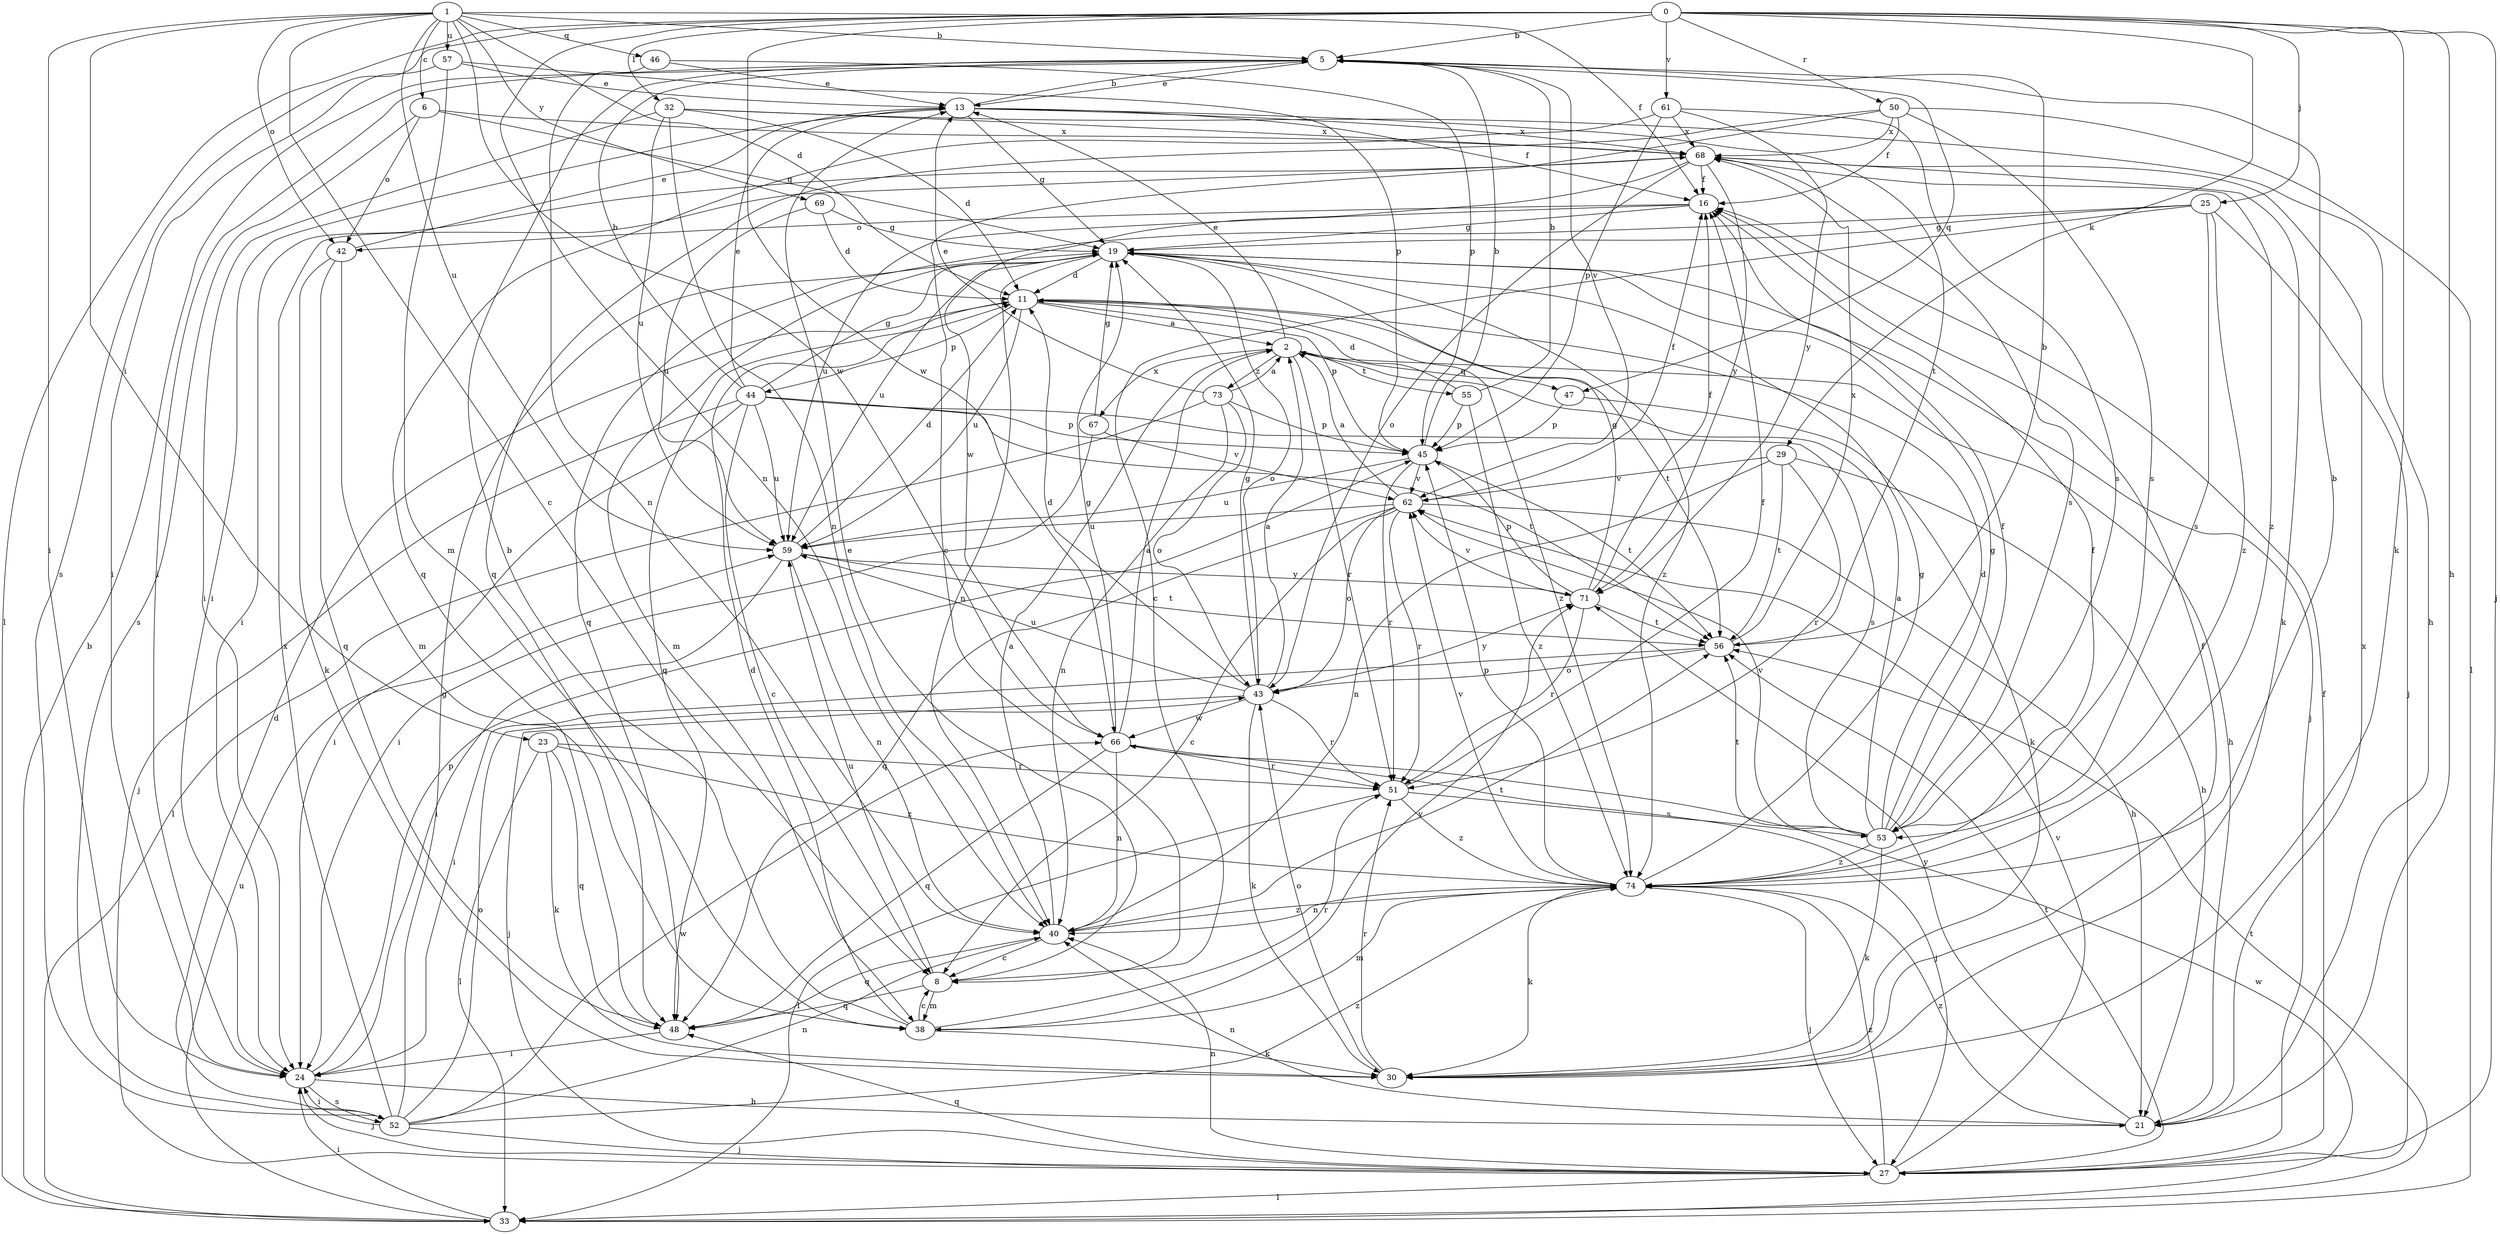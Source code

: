strict digraph  {
0;
1;
2;
5;
6;
8;
11;
13;
16;
19;
21;
23;
24;
25;
27;
29;
30;
32;
33;
38;
40;
42;
43;
44;
45;
46;
47;
48;
50;
51;
52;
53;
55;
56;
57;
59;
61;
62;
66;
67;
68;
69;
71;
73;
74;
0 -> 5  [label=b];
0 -> 21  [label=h];
0 -> 25  [label=j];
0 -> 27  [label=j];
0 -> 29  [label=k];
0 -> 30  [label=k];
0 -> 32  [label=l];
0 -> 33  [label=l];
0 -> 40  [label=n];
0 -> 50  [label=r];
0 -> 52  [label=s];
0 -> 61  [label=v];
0 -> 66  [label=w];
1 -> 5  [label=b];
1 -> 6  [label=c];
1 -> 8  [label=c];
1 -> 11  [label=d];
1 -> 16  [label=f];
1 -> 23  [label=i];
1 -> 24  [label=i];
1 -> 42  [label=o];
1 -> 46  [label=q];
1 -> 57  [label=u];
1 -> 59  [label=u];
1 -> 66  [label=w];
1 -> 69  [label=y];
2 -> 13  [label=e];
2 -> 21  [label=h];
2 -> 47  [label=q];
2 -> 51  [label=r];
2 -> 55  [label=t];
2 -> 67  [label=x];
2 -> 73  [label=z];
5 -> 13  [label=e];
5 -> 24  [label=i];
5 -> 47  [label=q];
5 -> 62  [label=v];
6 -> 19  [label=g];
6 -> 42  [label=o];
6 -> 52  [label=s];
6 -> 68  [label=x];
8 -> 13  [label=e];
8 -> 38  [label=m];
8 -> 48  [label=q];
8 -> 59  [label=u];
11 -> 2  [label=a];
11 -> 44  [label=p];
11 -> 45  [label=p];
11 -> 48  [label=q];
11 -> 56  [label=t];
11 -> 59  [label=u];
11 -> 74  [label=z];
13 -> 5  [label=b];
13 -> 16  [label=f];
13 -> 19  [label=g];
13 -> 24  [label=i];
13 -> 56  [label=t];
13 -> 68  [label=x];
16 -> 19  [label=g];
16 -> 42  [label=o];
16 -> 59  [label=u];
19 -> 11  [label=d];
19 -> 27  [label=j];
19 -> 38  [label=m];
19 -> 40  [label=n];
19 -> 43  [label=o];
19 -> 59  [label=u];
19 -> 74  [label=z];
21 -> 40  [label=n];
21 -> 68  [label=x];
21 -> 71  [label=y];
21 -> 74  [label=z];
23 -> 30  [label=k];
23 -> 33  [label=l];
23 -> 48  [label=q];
23 -> 51  [label=r];
23 -> 74  [label=z];
24 -> 21  [label=h];
24 -> 27  [label=j];
24 -> 45  [label=p];
24 -> 52  [label=s];
25 -> 8  [label=c];
25 -> 19  [label=g];
25 -> 27  [label=j];
25 -> 48  [label=q];
25 -> 53  [label=s];
25 -> 74  [label=z];
27 -> 16  [label=f];
27 -> 33  [label=l];
27 -> 40  [label=n];
27 -> 48  [label=q];
27 -> 56  [label=t];
27 -> 62  [label=v];
27 -> 74  [label=z];
29 -> 21  [label=h];
29 -> 40  [label=n];
29 -> 51  [label=r];
29 -> 56  [label=t];
29 -> 62  [label=v];
30 -> 16  [label=f];
30 -> 43  [label=o];
30 -> 51  [label=r];
32 -> 11  [label=d];
32 -> 21  [label=h];
32 -> 24  [label=i];
32 -> 40  [label=n];
32 -> 59  [label=u];
32 -> 68  [label=x];
33 -> 5  [label=b];
33 -> 24  [label=i];
33 -> 56  [label=t];
33 -> 59  [label=u];
33 -> 66  [label=w];
38 -> 5  [label=b];
38 -> 8  [label=c];
38 -> 11  [label=d];
38 -> 30  [label=k];
38 -> 51  [label=r];
38 -> 71  [label=y];
40 -> 2  [label=a];
40 -> 8  [label=c];
40 -> 48  [label=q];
40 -> 56  [label=t];
40 -> 74  [label=z];
42 -> 13  [label=e];
42 -> 30  [label=k];
42 -> 38  [label=m];
42 -> 48  [label=q];
43 -> 2  [label=a];
43 -> 11  [label=d];
43 -> 19  [label=g];
43 -> 27  [label=j];
43 -> 30  [label=k];
43 -> 51  [label=r];
43 -> 59  [label=u];
43 -> 66  [label=w];
43 -> 71  [label=y];
44 -> 5  [label=b];
44 -> 8  [label=c];
44 -> 13  [label=e];
44 -> 19  [label=g];
44 -> 24  [label=i];
44 -> 27  [label=j];
44 -> 45  [label=p];
44 -> 53  [label=s];
44 -> 56  [label=t];
44 -> 59  [label=u];
45 -> 5  [label=b];
45 -> 51  [label=r];
45 -> 56  [label=t];
45 -> 59  [label=u];
45 -> 62  [label=v];
46 -> 13  [label=e];
46 -> 40  [label=n];
46 -> 45  [label=p];
47 -> 30  [label=k];
47 -> 45  [label=p];
48 -> 24  [label=i];
50 -> 8  [label=c];
50 -> 16  [label=f];
50 -> 33  [label=l];
50 -> 48  [label=q];
50 -> 53  [label=s];
50 -> 68  [label=x];
51 -> 16  [label=f];
51 -> 33  [label=l];
51 -> 53  [label=s];
51 -> 74  [label=z];
52 -> 11  [label=d];
52 -> 19  [label=g];
52 -> 24  [label=i];
52 -> 27  [label=j];
52 -> 40  [label=n];
52 -> 43  [label=o];
52 -> 66  [label=w];
52 -> 68  [label=x];
52 -> 74  [label=z];
53 -> 2  [label=a];
53 -> 11  [label=d];
53 -> 16  [label=f];
53 -> 19  [label=g];
53 -> 30  [label=k];
53 -> 56  [label=t];
53 -> 62  [label=v];
53 -> 74  [label=z];
55 -> 5  [label=b];
55 -> 11  [label=d];
55 -> 45  [label=p];
55 -> 74  [label=z];
56 -> 5  [label=b];
56 -> 24  [label=i];
56 -> 43  [label=o];
56 -> 68  [label=x];
57 -> 13  [label=e];
57 -> 24  [label=i];
57 -> 38  [label=m];
57 -> 45  [label=p];
59 -> 11  [label=d];
59 -> 24  [label=i];
59 -> 40  [label=n];
59 -> 56  [label=t];
59 -> 71  [label=y];
61 -> 45  [label=p];
61 -> 48  [label=q];
61 -> 53  [label=s];
61 -> 68  [label=x];
61 -> 71  [label=y];
62 -> 2  [label=a];
62 -> 8  [label=c];
62 -> 16  [label=f];
62 -> 21  [label=h];
62 -> 43  [label=o];
62 -> 48  [label=q];
62 -> 51  [label=r];
62 -> 59  [label=u];
66 -> 2  [label=a];
66 -> 19  [label=g];
66 -> 27  [label=j];
66 -> 40  [label=n];
66 -> 48  [label=q];
66 -> 51  [label=r];
67 -> 19  [label=g];
67 -> 24  [label=i];
67 -> 62  [label=v];
68 -> 16  [label=f];
68 -> 24  [label=i];
68 -> 30  [label=k];
68 -> 43  [label=o];
68 -> 53  [label=s];
68 -> 66  [label=w];
68 -> 71  [label=y];
68 -> 74  [label=z];
69 -> 11  [label=d];
69 -> 19  [label=g];
69 -> 59  [label=u];
71 -> 16  [label=f];
71 -> 19  [label=g];
71 -> 45  [label=p];
71 -> 51  [label=r];
71 -> 56  [label=t];
71 -> 62  [label=v];
73 -> 2  [label=a];
73 -> 13  [label=e];
73 -> 33  [label=l];
73 -> 40  [label=n];
73 -> 43  [label=o];
73 -> 45  [label=p];
74 -> 5  [label=b];
74 -> 16  [label=f];
74 -> 19  [label=g];
74 -> 27  [label=j];
74 -> 30  [label=k];
74 -> 38  [label=m];
74 -> 40  [label=n];
74 -> 45  [label=p];
74 -> 62  [label=v];
}
